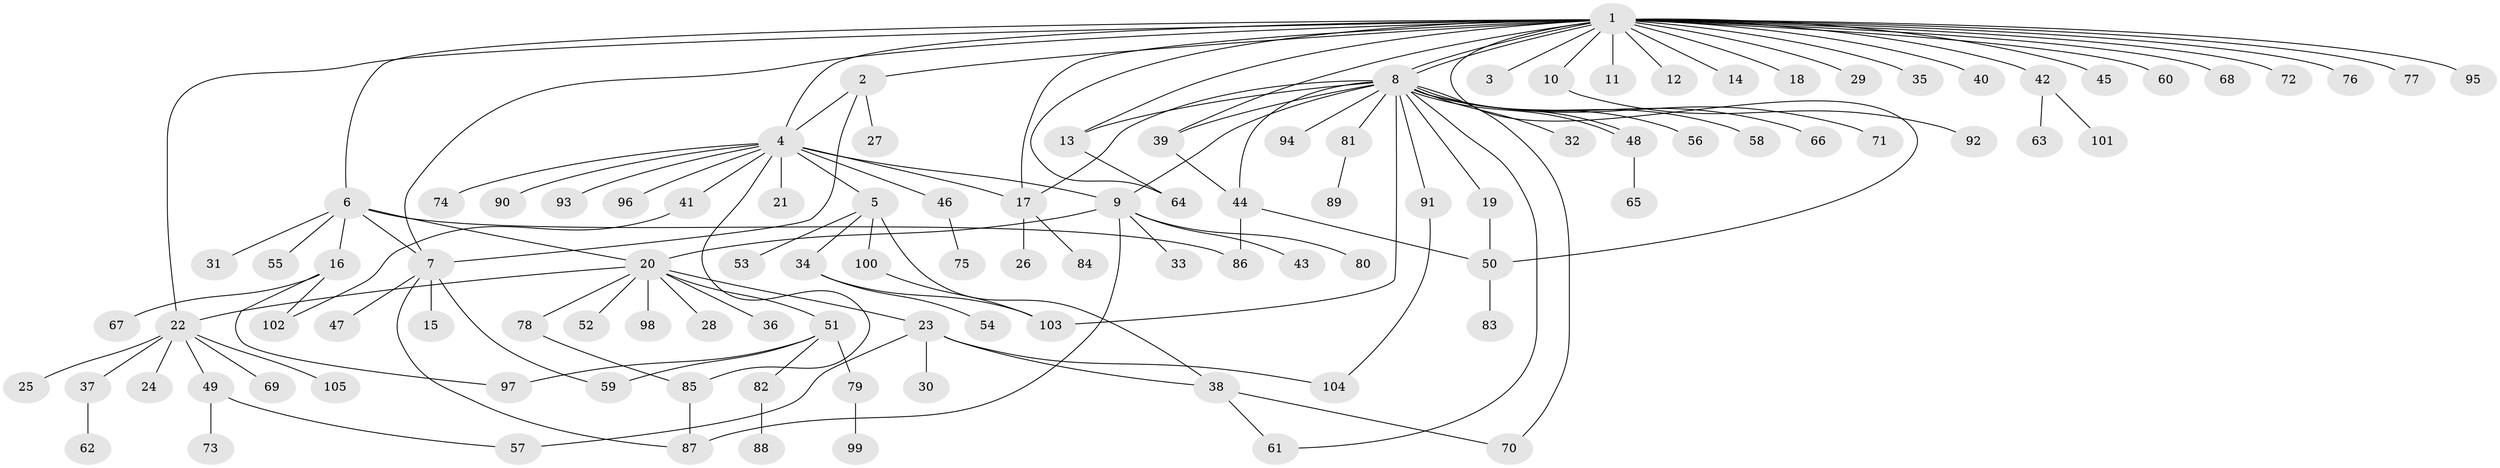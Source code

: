 // coarse degree distribution, {26: 0.015384615384615385, 3: 0.07692307692307693, 1: 0.6, 12: 0.015384615384615385, 5: 0.06153846153846154, 6: 0.03076923076923077, 10: 0.015384615384615385, 2: 0.1076923076923077, 4: 0.046153846153846156, 9: 0.015384615384615385, 7: 0.015384615384615385}
// Generated by graph-tools (version 1.1) at 2025/50/03/04/25 22:50:27]
// undirected, 105 vertices, 134 edges
graph export_dot {
  node [color=gray90,style=filled];
  1;
  2;
  3;
  4;
  5;
  6;
  7;
  8;
  9;
  10;
  11;
  12;
  13;
  14;
  15;
  16;
  17;
  18;
  19;
  20;
  21;
  22;
  23;
  24;
  25;
  26;
  27;
  28;
  29;
  30;
  31;
  32;
  33;
  34;
  35;
  36;
  37;
  38;
  39;
  40;
  41;
  42;
  43;
  44;
  45;
  46;
  47;
  48;
  49;
  50;
  51;
  52;
  53;
  54;
  55;
  56;
  57;
  58;
  59;
  60;
  61;
  62;
  63;
  64;
  65;
  66;
  67;
  68;
  69;
  70;
  71;
  72;
  73;
  74;
  75;
  76;
  77;
  78;
  79;
  80;
  81;
  82;
  83;
  84;
  85;
  86;
  87;
  88;
  89;
  90;
  91;
  92;
  93;
  94;
  95;
  96;
  97;
  98;
  99;
  100;
  101;
  102;
  103;
  104;
  105;
  1 -- 2;
  1 -- 3;
  1 -- 4;
  1 -- 6;
  1 -- 7;
  1 -- 8;
  1 -- 8;
  1 -- 10;
  1 -- 11;
  1 -- 12;
  1 -- 13;
  1 -- 14;
  1 -- 17;
  1 -- 18;
  1 -- 22;
  1 -- 29;
  1 -- 35;
  1 -- 39;
  1 -- 40;
  1 -- 42;
  1 -- 45;
  1 -- 50;
  1 -- 60;
  1 -- 64;
  1 -- 68;
  1 -- 72;
  1 -- 76;
  1 -- 77;
  1 -- 95;
  2 -- 4;
  2 -- 7;
  2 -- 27;
  4 -- 5;
  4 -- 9;
  4 -- 17;
  4 -- 21;
  4 -- 41;
  4 -- 46;
  4 -- 74;
  4 -- 85;
  4 -- 90;
  4 -- 93;
  4 -- 96;
  5 -- 34;
  5 -- 38;
  5 -- 53;
  5 -- 100;
  6 -- 7;
  6 -- 16;
  6 -- 20;
  6 -- 31;
  6 -- 55;
  6 -- 86;
  7 -- 15;
  7 -- 47;
  7 -- 59;
  7 -- 87;
  8 -- 9;
  8 -- 13;
  8 -- 17;
  8 -- 19;
  8 -- 32;
  8 -- 39;
  8 -- 44;
  8 -- 48;
  8 -- 48;
  8 -- 56;
  8 -- 58;
  8 -- 61;
  8 -- 66;
  8 -- 70;
  8 -- 71;
  8 -- 81;
  8 -- 91;
  8 -- 94;
  8 -- 103;
  9 -- 20;
  9 -- 33;
  9 -- 43;
  9 -- 80;
  9 -- 87;
  10 -- 92;
  13 -- 64;
  16 -- 67;
  16 -- 97;
  16 -- 102;
  17 -- 26;
  17 -- 84;
  19 -- 50;
  20 -- 22;
  20 -- 23;
  20 -- 28;
  20 -- 36;
  20 -- 51;
  20 -- 52;
  20 -- 78;
  20 -- 98;
  22 -- 24;
  22 -- 25;
  22 -- 37;
  22 -- 49;
  22 -- 69;
  22 -- 105;
  23 -- 30;
  23 -- 38;
  23 -- 57;
  23 -- 104;
  34 -- 54;
  34 -- 103;
  37 -- 62;
  38 -- 61;
  38 -- 70;
  39 -- 44;
  41 -- 102;
  42 -- 63;
  42 -- 101;
  44 -- 50;
  44 -- 86;
  46 -- 75;
  48 -- 65;
  49 -- 57;
  49 -- 73;
  50 -- 83;
  51 -- 59;
  51 -- 79;
  51 -- 82;
  51 -- 97;
  78 -- 85;
  79 -- 99;
  81 -- 89;
  82 -- 88;
  85 -- 87;
  91 -- 104;
  100 -- 103;
}
